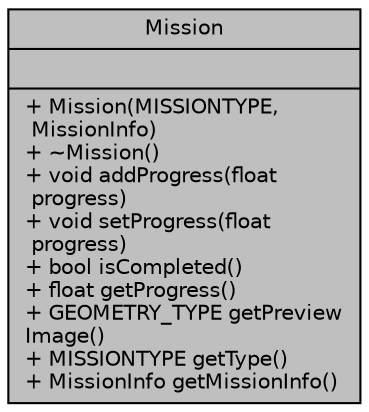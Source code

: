 digraph "Mission"
{
 // LATEX_PDF_SIZE
  edge [fontname="Helvetica",fontsize="10",labelfontname="Helvetica",labelfontsize="10"];
  node [fontname="Helvetica",fontsize="10",shape=record];
  Node1 [label="{Mission\n||+  Mission(MISSIONTYPE,\l MissionInfo)\l+  ~Mission()\l+ void addProgress(float\l progress)\l+ void setProgress(float\l progress)\l+ bool isCompleted()\l+ float getProgress()\l+ GEOMETRY_TYPE getPreview\lImage()\l+ MISSIONTYPE getType()\l+ MissionInfo getMissionInfo()\l}",height=0.2,width=0.4,color="black", fillcolor="grey75", style="filled", fontcolor="black",tooltip="Mission Objects handled in Mission Handler for Game's Missions."];
}
